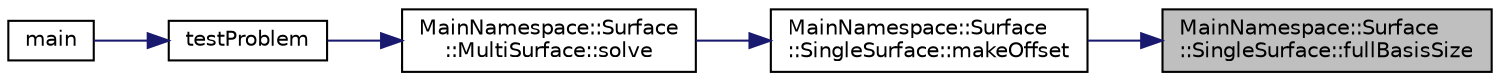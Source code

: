 digraph "MainNamespace::Surface::SingleSurface::fullBasisSize"
{
 // INTERACTIVE_SVG=YES
 // LATEX_PDF_SIZE
  edge [fontname="Helvetica",fontsize="10",labelfontname="Helvetica",labelfontsize="10"];
  node [fontname="Helvetica",fontsize="10",shape=record];
  rankdir="RL";
  Node1 [label="MainNamespace::Surface\l::SingleSurface::fullBasisSize",height=0.2,width=0.4,color="black", fillcolor="grey75", style="filled", fontcolor="black",tooltip="Getter."];
  Node1 -> Node2 [dir="back",color="midnightblue",fontsize="10",style="solid",fontname="Helvetica"];
  Node2 [label="MainNamespace::Surface\l::SingleSurface::makeOffset",height=0.2,width=0.4,color="black", fillcolor="white", style="filled",URL="$class_main_namespace_1_1_surface_1_1_single_surface.html#a48d60279cef854fc417ed395bc25ca15",tooltip="Project the offset on the current mesh."];
  Node2 -> Node3 [dir="back",color="midnightblue",fontsize="10",style="solid",fontname="Helvetica"];
  Node3 [label="MainNamespace::Surface\l::MultiSurface::solve",height=0.2,width=0.4,color="black", fillcolor="white", style="filled",URL="$class_main_namespace_1_1_surface_1_1_multi_surface.html#a8839f7e49575079e39fbb95a692772a5",tooltip="Compute the right-hand side, the operators, then solve the linear system."];
  Node3 -> Node4 [dir="back",color="midnightblue",fontsize="10",style="solid",fontname="Helvetica"];
  Node4 [label="testProblem",height=0.2,width=0.4,color="black", fillcolor="white", style="filled",URL="$main_8cpp.html#a5d68713f22d1b3e2495b15d107ea7d21",tooltip=" "];
  Node4 -> Node5 [dir="back",color="midnightblue",fontsize="10",style="solid",fontname="Helvetica"];
  Node5 [label="main",height=0.2,width=0.4,color="black", fillcolor="white", style="filled",URL="$main_8cpp.html#a3c04138a5bfe5d72780bb7e82a18e627",tooltip=" "];
}

